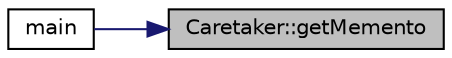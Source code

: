 digraph "Caretaker::getMemento"
{
 // LATEX_PDF_SIZE
  edge [fontname="Helvetica",fontsize="10",labelfontname="Helvetica",labelfontsize="10"];
  node [fontname="Helvetica",fontsize="10",shape=record];
  rankdir="RL";
  Node1 [label="Caretaker::getMemento",height=0.2,width=0.4,color="black", fillcolor="grey75", style="filled", fontcolor="black",tooltip="Retrieves the most recently saved Memento."];
  Node1 -> Node2 [dir="back",color="midnightblue",fontsize="10",style="solid",fontname="Helvetica"];
  Node2 [label="main",height=0.2,width=0.4,color="black", fillcolor="white", style="filled",URL="$DemoMain_8cpp.html#ae66f6b31b5ad750f1fe042a706a4e3d4",tooltip=" "];
}
